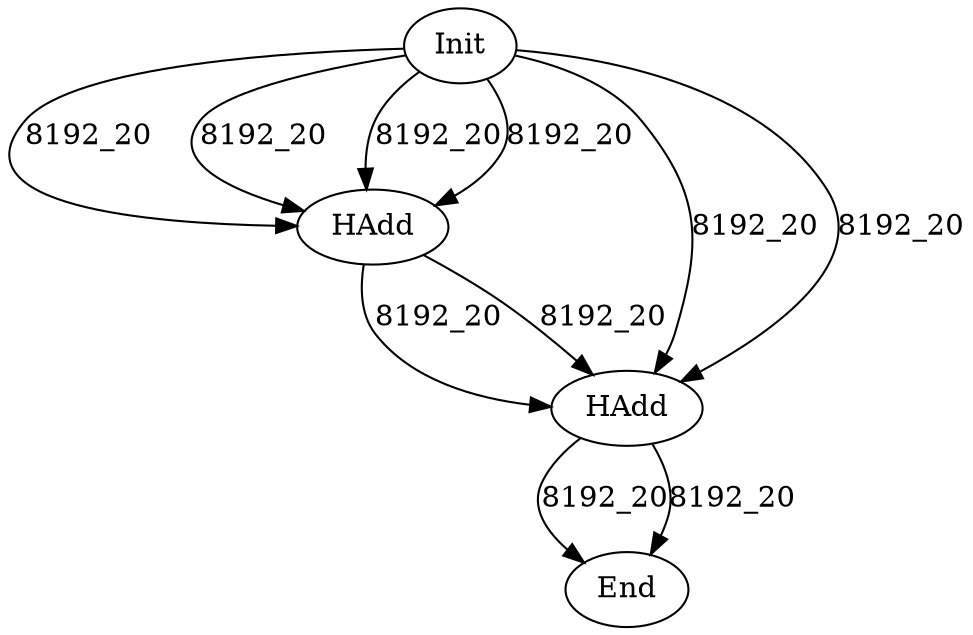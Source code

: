 digraph G {
Init[label="Init"];
HAdd0[label="HAdd"];
HAdd1[label="HAdd"];
End[label="End"];
Init->HAdd0[label="8192_20"];
Init->HAdd0[label="8192_20"];
Init->HAdd0[label="8192_20"];
Init->HAdd0[label="8192_20"];
HAdd0->HAdd1[label="8192_20"];
HAdd0->HAdd1[label="8192_20"];
Init->HAdd1[label="8192_20"];
Init->HAdd1[label="8192_20"];
HAdd1->End[label="8192_20"];
HAdd1->End[label="8192_20"];
}

